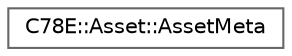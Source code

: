 digraph "Graphical Class Hierarchy"
{
 // LATEX_PDF_SIZE
  bgcolor="transparent";
  edge [fontname=Helvetica,fontsize=10,labelfontname=Helvetica,labelfontsize=10];
  node [fontname=Helvetica,fontsize=10,shape=box,height=0.2,width=0.4];
  rankdir="LR";
  Node0 [id="Node000000",label="C78E::Asset::AssetMeta",height=0.2,width=0.4,color="grey40", fillcolor="white", style="filled",URL="$d2/d32/struct_c78_e_1_1_asset_1_1_asset_meta.html",tooltip=" "];
}
